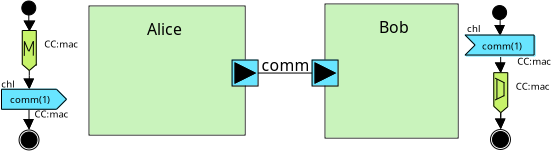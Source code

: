 <?xml version="1.0" encoding="UTF-8"?>
<dia:diagram xmlns:dia="http://www.lysator.liu.se/~alla/dia/">
  <dia:layer name="Background" visible="true" active="true">
    <dia:object type="Standard - Box" version="0" id="O0">
      <dia:attribute name="obj_pos">
        <dia:point val="12.15,6.05"/>
      </dia:attribute>
      <dia:attribute name="obj_bb">
        <dia:rectangle val="12.125,6.025;19.975,12.525"/>
      </dia:attribute>
      <dia:attribute name="elem_corner">
        <dia:point val="12.15,6.05"/>
      </dia:attribute>
      <dia:attribute name="elem_width">
        <dia:real val="7.8"/>
      </dia:attribute>
      <dia:attribute name="elem_height">
        <dia:real val="6.45"/>
      </dia:attribute>
      <dia:attribute name="border_width">
        <dia:real val="0.05"/>
      </dia:attribute>
      <dia:attribute name="show_background">
        <dia:boolean val="false"/>
      </dia:attribute>
    </dia:object>
    <dia:object type="Standard - Box" version="0" id="O1">
      <dia:attribute name="obj_pos">
        <dia:point val="12.2,6.1"/>
      </dia:attribute>
      <dia:attribute name="obj_bb">
        <dia:rectangle val="12.2,6.1;19.9,12.45"/>
      </dia:attribute>
      <dia:attribute name="elem_corner">
        <dia:point val="12.2,6.1"/>
      </dia:attribute>
      <dia:attribute name="elem_width">
        <dia:real val="7.7"/>
      </dia:attribute>
      <dia:attribute name="elem_height">
        <dia:real val="6.35"/>
      </dia:attribute>
      <dia:attribute name="border_width">
        <dia:real val="0"/>
      </dia:attribute>
      <dia:attribute name="border_color">
        <dia:color val="#c9f3bc"/>
      </dia:attribute>
      <dia:attribute name="inner_color">
        <dia:color val="#c9f3bc"/>
      </dia:attribute>
      <dia:attribute name="show_background">
        <dia:boolean val="true"/>
      </dia:attribute>
    </dia:object>
    <dia:object type="Standard - Text" version="1" id="O2">
      <dia:attribute name="obj_pos">
        <dia:point val="15.05,7.5"/>
      </dia:attribute>
      <dia:attribute name="obj_bb">
        <dia:rectangle val="15.05,6.765;16.95,7.688"/>
      </dia:attribute>
      <dia:attribute name="text">
        <dia:composite type="text">
          <dia:attribute name="string">
            <dia:string>#Alice#</dia:string>
          </dia:attribute>
          <dia:attribute name="font">
            <dia:font family="SansSerif.plain" style="0" name="Courier"/>
          </dia:attribute>
          <dia:attribute name="height">
            <dia:real val="0.988"/>
          </dia:attribute>
          <dia:attribute name="pos">
            <dia:point val="15.05,7.5"/>
          </dia:attribute>
          <dia:attribute name="color">
            <dia:color val="#000000"/>
          </dia:attribute>
          <dia:attribute name="alignment">
            <dia:enum val="0"/>
          </dia:attribute>
        </dia:composite>
      </dia:attribute>
      <dia:attribute name="valign">
        <dia:enum val="3"/>
      </dia:attribute>
    </dia:object>
    <dia:object type="Standard - Box" version="0" id="O3">
      <dia:attribute name="obj_pos">
        <dia:point val="19.3,8.75"/>
      </dia:attribute>
      <dia:attribute name="obj_bb">
        <dia:rectangle val="19.3,8.75;20.55,10"/>
      </dia:attribute>
      <dia:attribute name="elem_corner">
        <dia:point val="19.3,8.75"/>
      </dia:attribute>
      <dia:attribute name="elem_width">
        <dia:real val="1.25"/>
      </dia:attribute>
      <dia:attribute name="elem_height">
        <dia:real val="1.25"/>
      </dia:attribute>
      <dia:attribute name="border_width">
        <dia:real val="0"/>
      </dia:attribute>
      <dia:attribute name="border_color">
        <dia:color val="#68e5ff"/>
      </dia:attribute>
      <dia:attribute name="inner_color">
        <dia:color val="#68e5ff"/>
      </dia:attribute>
      <dia:attribute name="show_background">
        <dia:boolean val="true"/>
      </dia:attribute>
    </dia:object>
    <dia:object type="Standard - Box" version="0" id="O4">
      <dia:attribute name="obj_pos">
        <dia:point val="19.3,8.75"/>
      </dia:attribute>
      <dia:attribute name="obj_bb">
        <dia:rectangle val="19.275,8.725;20.625,10.075"/>
      </dia:attribute>
      <dia:attribute name="elem_corner">
        <dia:point val="19.3,8.75"/>
      </dia:attribute>
      <dia:attribute name="elem_width">
        <dia:real val="1.3"/>
      </dia:attribute>
      <dia:attribute name="elem_height">
        <dia:real val="1.3"/>
      </dia:attribute>
      <dia:attribute name="border_width">
        <dia:real val="0.05"/>
      </dia:attribute>
      <dia:attribute name="show_background">
        <dia:boolean val="false"/>
      </dia:attribute>
    </dia:object>
    <dia:object type="Standard - Polygon" version="0" id="O5">
      <dia:attribute name="obj_pos">
        <dia:point val="19.45,8.9"/>
      </dia:attribute>
      <dia:attribute name="obj_bb">
        <dia:rectangle val="19.425,8.86;20.506,9.94"/>
      </dia:attribute>
      <dia:attribute name="poly_points">
        <dia:point val="19.45,8.9"/>
        <dia:point val="19.45,9.9"/>
        <dia:point val="20.45,9.4"/>
      </dia:attribute>
      <dia:attribute name="line_width">
        <dia:real val="0.05"/>
      </dia:attribute>
      <dia:attribute name="show_background">
        <dia:boolean val="false"/>
      </dia:attribute>
    </dia:object>
    <dia:object type="Standard - Polygon" version="0" id="O6">
      <dia:attribute name="obj_pos">
        <dia:point val="19.45,8.9"/>
      </dia:attribute>
      <dia:attribute name="obj_bb">
        <dia:rectangle val="19.45,8.9;20.45,9.9"/>
      </dia:attribute>
      <dia:attribute name="poly_points">
        <dia:point val="19.45,8.9"/>
        <dia:point val="19.45,9.9"/>
        <dia:point val="20.45,9.4"/>
      </dia:attribute>
      <dia:attribute name="line_width">
        <dia:real val="0"/>
      </dia:attribute>
      <dia:attribute name="inner_color">
        <dia:color val="#000000"/>
      </dia:attribute>
      <dia:attribute name="show_background">
        <dia:boolean val="true"/>
      </dia:attribute>
    </dia:object>
    <dia:object type="Standard - Box" version="0" id="O7">
      <dia:attribute name="obj_pos">
        <dia:point val="23.95,5.95"/>
      </dia:attribute>
      <dia:attribute name="obj_bb">
        <dia:rectangle val="23.925,5.925;30.625,12.675"/>
      </dia:attribute>
      <dia:attribute name="elem_corner">
        <dia:point val="23.95,5.95"/>
      </dia:attribute>
      <dia:attribute name="elem_width">
        <dia:real val="6.65"/>
      </dia:attribute>
      <dia:attribute name="elem_height">
        <dia:real val="6.7"/>
      </dia:attribute>
      <dia:attribute name="border_width">
        <dia:real val="0.05"/>
      </dia:attribute>
      <dia:attribute name="show_background">
        <dia:boolean val="false"/>
      </dia:attribute>
    </dia:object>
    <dia:object type="Standard - Box" version="0" id="O8">
      <dia:attribute name="obj_pos">
        <dia:point val="24,6"/>
      </dia:attribute>
      <dia:attribute name="obj_bb">
        <dia:rectangle val="24,6;30.55,12.6"/>
      </dia:attribute>
      <dia:attribute name="elem_corner">
        <dia:point val="24,6"/>
      </dia:attribute>
      <dia:attribute name="elem_width">
        <dia:real val="6.55"/>
      </dia:attribute>
      <dia:attribute name="elem_height">
        <dia:real val="6.6"/>
      </dia:attribute>
      <dia:attribute name="border_width">
        <dia:real val="0"/>
      </dia:attribute>
      <dia:attribute name="border_color">
        <dia:color val="#c9f3bc"/>
      </dia:attribute>
      <dia:attribute name="inner_color">
        <dia:color val="#c9f3bc"/>
      </dia:attribute>
      <dia:attribute name="show_background">
        <dia:boolean val="true"/>
      </dia:attribute>
    </dia:object>
    <dia:object type="Standard - Text" version="1" id="O9">
      <dia:attribute name="obj_pos">
        <dia:point val="26.65,7.4"/>
      </dia:attribute>
      <dia:attribute name="obj_bb">
        <dia:rectangle val="26.65,6.665;28.177,7.588"/>
      </dia:attribute>
      <dia:attribute name="text">
        <dia:composite type="text">
          <dia:attribute name="string">
            <dia:string>#Bob#</dia:string>
          </dia:attribute>
          <dia:attribute name="font">
            <dia:font family="SansSerif.plain" style="0" name="Courier"/>
          </dia:attribute>
          <dia:attribute name="height">
            <dia:real val="0.988"/>
          </dia:attribute>
          <dia:attribute name="pos">
            <dia:point val="26.65,7.4"/>
          </dia:attribute>
          <dia:attribute name="color">
            <dia:color val="#000000"/>
          </dia:attribute>
          <dia:attribute name="alignment">
            <dia:enum val="0"/>
          </dia:attribute>
        </dia:composite>
      </dia:attribute>
      <dia:attribute name="valign">
        <dia:enum val="3"/>
      </dia:attribute>
    </dia:object>
    <dia:object type="Standard - Box" version="0" id="O10">
      <dia:attribute name="obj_pos">
        <dia:point val="23.3,8.75"/>
      </dia:attribute>
      <dia:attribute name="obj_bb">
        <dia:rectangle val="23.3,8.75;24.55,10"/>
      </dia:attribute>
      <dia:attribute name="elem_corner">
        <dia:point val="23.3,8.75"/>
      </dia:attribute>
      <dia:attribute name="elem_width">
        <dia:real val="1.25"/>
      </dia:attribute>
      <dia:attribute name="elem_height">
        <dia:real val="1.25"/>
      </dia:attribute>
      <dia:attribute name="border_width">
        <dia:real val="0"/>
      </dia:attribute>
      <dia:attribute name="border_color">
        <dia:color val="#68e5ff"/>
      </dia:attribute>
      <dia:attribute name="inner_color">
        <dia:color val="#68e5ff"/>
      </dia:attribute>
      <dia:attribute name="show_background">
        <dia:boolean val="true"/>
      </dia:attribute>
    </dia:object>
    <dia:object type="Standard - Box" version="0" id="O11">
      <dia:attribute name="obj_pos">
        <dia:point val="23.3,8.75"/>
      </dia:attribute>
      <dia:attribute name="obj_bb">
        <dia:rectangle val="23.275,8.725;24.625,10.075"/>
      </dia:attribute>
      <dia:attribute name="elem_corner">
        <dia:point val="23.3,8.75"/>
      </dia:attribute>
      <dia:attribute name="elem_width">
        <dia:real val="1.3"/>
      </dia:attribute>
      <dia:attribute name="elem_height">
        <dia:real val="1.3"/>
      </dia:attribute>
      <dia:attribute name="border_width">
        <dia:real val="0.05"/>
      </dia:attribute>
      <dia:attribute name="show_background">
        <dia:boolean val="false"/>
      </dia:attribute>
    </dia:object>
    <dia:object type="Standard - Polygon" version="0" id="O12">
      <dia:attribute name="obj_pos">
        <dia:point val="23.45,8.9"/>
      </dia:attribute>
      <dia:attribute name="obj_bb">
        <dia:rectangle val="23.425,8.86;24.506,9.94"/>
      </dia:attribute>
      <dia:attribute name="poly_points">
        <dia:point val="23.45,8.9"/>
        <dia:point val="23.45,9.9"/>
        <dia:point val="24.45,9.4"/>
      </dia:attribute>
      <dia:attribute name="line_width">
        <dia:real val="0.05"/>
      </dia:attribute>
      <dia:attribute name="show_background">
        <dia:boolean val="false"/>
      </dia:attribute>
    </dia:object>
    <dia:object type="Standard - Polygon" version="0" id="O13">
      <dia:attribute name="obj_pos">
        <dia:point val="23.45,8.9"/>
      </dia:attribute>
      <dia:attribute name="obj_bb">
        <dia:rectangle val="23.45,8.9;24.45,9.9"/>
      </dia:attribute>
      <dia:attribute name="poly_points">
        <dia:point val="23.45,8.9"/>
        <dia:point val="23.45,9.9"/>
        <dia:point val="24.45,9.4"/>
      </dia:attribute>
      <dia:attribute name="line_width">
        <dia:real val="0"/>
      </dia:attribute>
      <dia:attribute name="inner_color">
        <dia:color val="#000000"/>
      </dia:attribute>
      <dia:attribute name="show_background">
        <dia:boolean val="true"/>
      </dia:attribute>
    </dia:object>
    <dia:object type="Standard - Text" version="1" id="O14">
      <dia:attribute name="obj_pos">
        <dia:point val="20.771,9.295"/>
      </dia:attribute>
      <dia:attribute name="obj_bb">
        <dia:rectangle val="20.771,8.56;23.229,9.482"/>
      </dia:attribute>
      <dia:attribute name="text">
        <dia:composite type="text">
          <dia:attribute name="string">
            <dia:string>#comm#</dia:string>
          </dia:attribute>
          <dia:attribute name="font">
            <dia:font family="SansSerif.italic" style="0" name="Courier"/>
          </dia:attribute>
          <dia:attribute name="height">
            <dia:real val="0.988"/>
          </dia:attribute>
          <dia:attribute name="pos">
            <dia:point val="20.771,9.295"/>
          </dia:attribute>
          <dia:attribute name="color">
            <dia:color val="#000000"/>
          </dia:attribute>
          <dia:attribute name="alignment">
            <dia:enum val="0"/>
          </dia:attribute>
        </dia:composite>
      </dia:attribute>
      <dia:attribute name="valign">
        <dia:enum val="3"/>
      </dia:attribute>
    </dia:object>
    <dia:object type="Standard - Line" version="0" id="O15">
      <dia:attribute name="obj_pos">
        <dia:point val="20.6,9.4"/>
      </dia:attribute>
      <dia:attribute name="obj_bb">
        <dia:rectangle val="20.575,9.375;23.325,9.425"/>
      </dia:attribute>
      <dia:attribute name="conn_endpoints">
        <dia:point val="20.6,9.4"/>
        <dia:point val="23.3,9.4"/>
      </dia:attribute>
      <dia:attribute name="numcp">
        <dia:int val="1"/>
      </dia:attribute>
      <dia:attribute name="line_width">
        <dia:real val="0.05"/>
      </dia:attribute>
    </dia:object>
    <dia:object type="Standard - Line" version="0" id="O16">
      <dia:attribute name="obj_pos">
        <dia:point val="9.146,11.211"/>
      </dia:attribute>
      <dia:attribute name="obj_bb">
        <dia:rectangle val="9.121,11.185;9.173,12.198"/>
      </dia:attribute>
      <dia:attribute name="conn_endpoints">
        <dia:point val="9.146,11.211"/>
        <dia:point val="9.148,12.173"/>
      </dia:attribute>
      <dia:attribute name="numcp">
        <dia:int val="1"/>
      </dia:attribute>
      <dia:attribute name="line_width">
        <dia:real val="0.05"/>
      </dia:attribute>
      <dia:connections>
        <dia:connection handle="0" to="O28" connection="7"/>
        <dia:connection handle="1" to="O17" connection="0"/>
      </dia:connections>
    </dia:object>
    <dia:object type="Standard - Polygon" version="0" id="O17">
      <dia:attribute name="obj_pos">
        <dia:point val="9.148,12.173"/>
      </dia:attribute>
      <dia:attribute name="obj_bb">
        <dia:rectangle val="8.898,11.723;9.348,12.173"/>
      </dia:attribute>
      <dia:attribute name="poly_points">
        <dia:point val="9.148,12.173"/>
        <dia:point val="8.898,11.723"/>
        <dia:point val="9.348,11.723"/>
      </dia:attribute>
      <dia:attribute name="line_width">
        <dia:real val="0"/>
      </dia:attribute>
      <dia:attribute name="inner_color">
        <dia:color val="#000000"/>
      </dia:attribute>
      <dia:attribute name="show_background">
        <dia:boolean val="true"/>
      </dia:attribute>
    </dia:object>
    <dia:object type="Standard - Polygon" version="0" id="O18">
      <dia:attribute name="obj_pos">
        <dia:point val="9.148,12.173"/>
      </dia:attribute>
      <dia:attribute name="obj_bb">
        <dia:rectangle val="8.855,11.698;9.386,12.229"/>
      </dia:attribute>
      <dia:attribute name="poly_points">
        <dia:point val="9.148,12.173"/>
        <dia:point val="8.898,11.723"/>
        <dia:point val="9.348,11.723"/>
      </dia:attribute>
      <dia:attribute name="line_width">
        <dia:real val="0.05"/>
      </dia:attribute>
      <dia:attribute name="show_background">
        <dia:boolean val="false"/>
      </dia:attribute>
    </dia:object>
    <dia:object type="Standard - Polygon" version="0" id="O19">
      <dia:attribute name="obj_pos">
        <dia:point val="9.167,7.253"/>
      </dia:attribute>
      <dia:attribute name="obj_bb">
        <dia:rectangle val="8.917,6.803;9.417,7.253"/>
      </dia:attribute>
      <dia:attribute name="poly_points">
        <dia:point val="9.167,7.253"/>
        <dia:point val="8.917,6.803"/>
        <dia:point val="9.417,6.803"/>
      </dia:attribute>
      <dia:attribute name="line_width">
        <dia:real val="0"/>
      </dia:attribute>
      <dia:attribute name="inner_color">
        <dia:color val="#000000"/>
      </dia:attribute>
      <dia:attribute name="show_background">
        <dia:boolean val="true"/>
      </dia:attribute>
    </dia:object>
    <dia:object type="Standard - Polygon" version="0" id="O20">
      <dia:attribute name="obj_pos">
        <dia:point val="9.167,7.253"/>
      </dia:attribute>
      <dia:attribute name="obj_bb">
        <dia:rectangle val="8.875,6.778;9.46,7.304"/>
      </dia:attribute>
      <dia:attribute name="poly_points">
        <dia:point val="9.167,7.253"/>
        <dia:point val="8.917,6.803"/>
        <dia:point val="9.417,6.803"/>
      </dia:attribute>
      <dia:attribute name="line_width">
        <dia:real val="0.05"/>
      </dia:attribute>
      <dia:attribute name="show_background">
        <dia:boolean val="false"/>
      </dia:attribute>
    </dia:object>
    <dia:object type="Standard - Line" version="0" id="O21">
      <dia:attribute name="obj_pos">
        <dia:point val="9.16,9.523"/>
      </dia:attribute>
      <dia:attribute name="obj_bb">
        <dia:rectangle val="9.135,9.498;9.185,10.175"/>
      </dia:attribute>
      <dia:attribute name="conn_endpoints">
        <dia:point val="9.16,9.523"/>
        <dia:point val="9.16,10.15"/>
      </dia:attribute>
      <dia:attribute name="numcp">
        <dia:int val="1"/>
      </dia:attribute>
      <dia:attribute name="line_width">
        <dia:real val="0.05"/>
      </dia:attribute>
      <dia:connections>
        <dia:connection handle="1" to="O22" connection="0"/>
      </dia:connections>
    </dia:object>
    <dia:object type="Standard - Polygon" version="0" id="O22">
      <dia:attribute name="obj_pos">
        <dia:point val="9.16,10.15"/>
      </dia:attribute>
      <dia:attribute name="obj_bb">
        <dia:rectangle val="8.91,9.7;9.36,10.15"/>
      </dia:attribute>
      <dia:attribute name="poly_points">
        <dia:point val="9.16,10.15"/>
        <dia:point val="8.91,9.7"/>
        <dia:point val="9.36,9.7"/>
      </dia:attribute>
      <dia:attribute name="line_width">
        <dia:real val="0"/>
      </dia:attribute>
      <dia:attribute name="inner_color">
        <dia:color val="#000000"/>
      </dia:attribute>
      <dia:attribute name="show_background">
        <dia:boolean val="true"/>
      </dia:attribute>
    </dia:object>
    <dia:object type="Standard - Polygon" version="0" id="O23">
      <dia:attribute name="obj_pos">
        <dia:point val="9.16,10.15"/>
      </dia:attribute>
      <dia:attribute name="obj_bb">
        <dia:rectangle val="8.868,9.675;9.398,10.206"/>
      </dia:attribute>
      <dia:attribute name="poly_points">
        <dia:point val="9.16,10.15"/>
        <dia:point val="8.91,9.7"/>
        <dia:point val="9.36,9.7"/>
      </dia:attribute>
      <dia:attribute name="line_width">
        <dia:real val="0.05"/>
      </dia:attribute>
      <dia:attribute name="show_background">
        <dia:boolean val="false"/>
      </dia:attribute>
    </dia:object>
    <dia:object type="Standard - Ellipse" version="0" id="O24">
      <dia:attribute name="obj_pos">
        <dia:point val="8.786,5.798"/>
      </dia:attribute>
      <dia:attribute name="obj_bb">
        <dia:rectangle val="8.786,5.798;9.486,6.498"/>
      </dia:attribute>
      <dia:attribute name="elem_corner">
        <dia:point val="8.786,5.798"/>
      </dia:attribute>
      <dia:attribute name="elem_width">
        <dia:real val="0.7"/>
      </dia:attribute>
      <dia:attribute name="elem_height">
        <dia:real val="0.7"/>
      </dia:attribute>
      <dia:attribute name="border_width">
        <dia:real val="0"/>
      </dia:attribute>
      <dia:attribute name="inner_color">
        <dia:color val="#000000"/>
      </dia:attribute>
    </dia:object>
    <dia:object type="Standard - Line" version="0" id="O25">
      <dia:attribute name="obj_pos">
        <dia:point val="9.136,6.498"/>
      </dia:attribute>
      <dia:attribute name="obj_bb">
        <dia:rectangle val="9.111,6.473;9.161,6.823"/>
      </dia:attribute>
      <dia:attribute name="conn_endpoints">
        <dia:point val="9.136,6.498"/>
        <dia:point val="9.136,6.798"/>
      </dia:attribute>
      <dia:attribute name="numcp">
        <dia:int val="1"/>
      </dia:attribute>
      <dia:attribute name="line_width">
        <dia:real val="0.05"/>
      </dia:attribute>
      <dia:connections>
        <dia:connection handle="0" to="O24" connection="6"/>
      </dia:connections>
    </dia:object>
    <dia:object type="Standard - Ellipse" version="0" id="O26">
      <dia:attribute name="obj_pos">
        <dia:point val="8.748,12.346"/>
      </dia:attribute>
      <dia:attribute name="obj_bb">
        <dia:rectangle val="8.748,12.346;9.548,13.146"/>
      </dia:attribute>
      <dia:attribute name="elem_corner">
        <dia:point val="8.748,12.346"/>
      </dia:attribute>
      <dia:attribute name="elem_width">
        <dia:real val="0.8"/>
      </dia:attribute>
      <dia:attribute name="elem_height">
        <dia:real val="0.8"/>
      </dia:attribute>
      <dia:attribute name="border_width">
        <dia:real val="0"/>
      </dia:attribute>
      <dia:attribute name="inner_color">
        <dia:color val="#000000"/>
      </dia:attribute>
    </dia:object>
    <dia:object type="Standard - Ellipse" version="0" id="O27">
      <dia:attribute name="obj_pos">
        <dia:point val="8.648,12.246"/>
      </dia:attribute>
      <dia:attribute name="obj_bb">
        <dia:rectangle val="8.623,12.221;9.673,13.271"/>
      </dia:attribute>
      <dia:attribute name="elem_corner">
        <dia:point val="8.648,12.246"/>
      </dia:attribute>
      <dia:attribute name="elem_width">
        <dia:real val="1"/>
      </dia:attribute>
      <dia:attribute name="elem_height">
        <dia:real val="1"/>
      </dia:attribute>
      <dia:attribute name="border_width">
        <dia:real val="0.05"/>
      </dia:attribute>
      <dia:attribute name="show_background">
        <dia:boolean val="false"/>
      </dia:attribute>
    </dia:object>
    <dia:object type="Standard - Polygon" version="0" id="O28">
      <dia:attribute name="obj_pos">
        <dia:point val="7.771,10.211"/>
      </dia:attribute>
      <dia:attribute name="obj_bb">
        <dia:rectangle val="7.771,10.211;11.021,11.211"/>
      </dia:attribute>
      <dia:attribute name="poly_points">
        <dia:point val="7.771,10.211"/>
        <dia:point val="10.521,10.211"/>
        <dia:point val="11.021,10.711"/>
        <dia:point val="10.521,11.211"/>
        <dia:point val="7.771,11.211"/>
      </dia:attribute>
      <dia:attribute name="line_color">
        <dia:color val="#68e5ff"/>
      </dia:attribute>
      <dia:attribute name="line_width">
        <dia:real val="0"/>
      </dia:attribute>
      <dia:attribute name="inner_color">
        <dia:color val="#68e5ff"/>
      </dia:attribute>
      <dia:attribute name="show_background">
        <dia:boolean val="true"/>
      </dia:attribute>
    </dia:object>
    <dia:object type="Standard - Line" version="0" id="O29">
      <dia:attribute name="obj_pos">
        <dia:point val="7.771,10.211"/>
      </dia:attribute>
      <dia:attribute name="obj_bb">
        <dia:rectangle val="7.746,10.186;10.546,10.236"/>
      </dia:attribute>
      <dia:attribute name="conn_endpoints">
        <dia:point val="7.771,10.211"/>
        <dia:point val="10.521,10.211"/>
      </dia:attribute>
      <dia:attribute name="numcp">
        <dia:int val="1"/>
      </dia:attribute>
      <dia:attribute name="line_color">
        <dia:color val="#68e5ff"/>
      </dia:attribute>
      <dia:attribute name="line_width">
        <dia:real val="0.05"/>
      </dia:attribute>
      <dia:connections>
        <dia:connection handle="0" to="O28" connection="0"/>
        <dia:connection handle="1" to="O28" connection="2"/>
      </dia:connections>
    </dia:object>
    <dia:object type="Standard - Line" version="0" id="O30">
      <dia:attribute name="obj_pos">
        <dia:point val="7.771,11.211"/>
      </dia:attribute>
      <dia:attribute name="obj_bb">
        <dia:rectangle val="7.746,11.186;10.546,11.236"/>
      </dia:attribute>
      <dia:attribute name="conn_endpoints">
        <dia:point val="7.771,11.211"/>
        <dia:point val="10.521,11.211"/>
      </dia:attribute>
      <dia:attribute name="numcp">
        <dia:int val="1"/>
      </dia:attribute>
      <dia:attribute name="line_color">
        <dia:color val="#68e5ff"/>
      </dia:attribute>
      <dia:attribute name="line_width">
        <dia:real val="0.05"/>
      </dia:attribute>
      <dia:connections>
        <dia:connection handle="0" to="O28" connection="8"/>
        <dia:connection handle="1" to="O28" connection="6"/>
      </dia:connections>
    </dia:object>
    <dia:object type="Standard - Line" version="0" id="O31">
      <dia:attribute name="obj_pos">
        <dia:point val="7.771,10.211"/>
      </dia:attribute>
      <dia:attribute name="obj_bb">
        <dia:rectangle val="7.746,10.186;7.796,11.236"/>
      </dia:attribute>
      <dia:attribute name="conn_endpoints">
        <dia:point val="7.771,10.211"/>
        <dia:point val="7.771,11.211"/>
      </dia:attribute>
      <dia:attribute name="numcp">
        <dia:int val="1"/>
      </dia:attribute>
      <dia:attribute name="line_color">
        <dia:color val="#68e5ff"/>
      </dia:attribute>
      <dia:attribute name="line_width">
        <dia:real val="0.05"/>
      </dia:attribute>
      <dia:connections>
        <dia:connection handle="0" to="O28" connection="0"/>
        <dia:connection handle="1" to="O28" connection="8"/>
      </dia:connections>
    </dia:object>
    <dia:object type="Standard - Line" version="0" id="O32">
      <dia:attribute name="obj_pos">
        <dia:point val="10.521,10.211"/>
      </dia:attribute>
      <dia:attribute name="obj_bb">
        <dia:rectangle val="10.485,10.175;11.056,10.746"/>
      </dia:attribute>
      <dia:attribute name="conn_endpoints">
        <dia:point val="10.521,10.211"/>
        <dia:point val="11.021,10.711"/>
      </dia:attribute>
      <dia:attribute name="numcp">
        <dia:int val="1"/>
      </dia:attribute>
      <dia:attribute name="line_color">
        <dia:color val="#68e5ff"/>
      </dia:attribute>
      <dia:attribute name="line_width">
        <dia:real val="0.05"/>
      </dia:attribute>
      <dia:connections>
        <dia:connection handle="0" to="O28" connection="2"/>
        <dia:connection handle="1" to="O28" connection="4"/>
      </dia:connections>
    </dia:object>
    <dia:object type="Standard - Line" version="0" id="O33">
      <dia:attribute name="obj_pos">
        <dia:point val="10.521,11.211"/>
      </dia:attribute>
      <dia:attribute name="obj_bb">
        <dia:rectangle val="10.485,10.675;11.056,11.246"/>
      </dia:attribute>
      <dia:attribute name="conn_endpoints">
        <dia:point val="10.521,11.211"/>
        <dia:point val="11.021,10.711"/>
      </dia:attribute>
      <dia:attribute name="numcp">
        <dia:int val="1"/>
      </dia:attribute>
      <dia:attribute name="line_color">
        <dia:color val="#68e5ff"/>
      </dia:attribute>
      <dia:attribute name="line_width">
        <dia:real val="0.05"/>
      </dia:attribute>
      <dia:connections>
        <dia:connection handle="0" to="O28" connection="6"/>
        <dia:connection handle="1" to="O28" connection="4"/>
      </dia:connections>
    </dia:object>
    <dia:object type="Standard - Line" version="0" id="O34">
      <dia:attribute name="obj_pos">
        <dia:point val="7.771,10.211"/>
      </dia:attribute>
      <dia:attribute name="obj_bb">
        <dia:rectangle val="7.746,10.186;10.546,10.236"/>
      </dia:attribute>
      <dia:attribute name="conn_endpoints">
        <dia:point val="7.771,10.211"/>
        <dia:point val="10.521,10.211"/>
      </dia:attribute>
      <dia:attribute name="numcp">
        <dia:int val="1"/>
      </dia:attribute>
      <dia:attribute name="line_width">
        <dia:real val="0.05"/>
      </dia:attribute>
      <dia:connections>
        <dia:connection handle="0" to="O28" connection="0"/>
        <dia:connection handle="1" to="O28" connection="2"/>
      </dia:connections>
    </dia:object>
    <dia:object type="Standard - Line" version="0" id="O35">
      <dia:attribute name="obj_pos">
        <dia:point val="7.771,11.211"/>
      </dia:attribute>
      <dia:attribute name="obj_bb">
        <dia:rectangle val="7.746,11.186;10.546,11.236"/>
      </dia:attribute>
      <dia:attribute name="conn_endpoints">
        <dia:point val="7.771,11.211"/>
        <dia:point val="10.521,11.211"/>
      </dia:attribute>
      <dia:attribute name="numcp">
        <dia:int val="1"/>
      </dia:attribute>
      <dia:attribute name="line_width">
        <dia:real val="0.05"/>
      </dia:attribute>
      <dia:connections>
        <dia:connection handle="0" to="O28" connection="8"/>
        <dia:connection handle="1" to="O28" connection="6"/>
      </dia:connections>
    </dia:object>
    <dia:object type="Standard - Line" version="0" id="O36">
      <dia:attribute name="obj_pos">
        <dia:point val="7.771,10.211"/>
      </dia:attribute>
      <dia:attribute name="obj_bb">
        <dia:rectangle val="7.746,10.186;7.796,11.236"/>
      </dia:attribute>
      <dia:attribute name="conn_endpoints">
        <dia:point val="7.771,10.211"/>
        <dia:point val="7.771,11.211"/>
      </dia:attribute>
      <dia:attribute name="numcp">
        <dia:int val="1"/>
      </dia:attribute>
      <dia:attribute name="line_width">
        <dia:real val="0.05"/>
      </dia:attribute>
      <dia:connections>
        <dia:connection handle="0" to="O28" connection="0"/>
        <dia:connection handle="1" to="O28" connection="8"/>
      </dia:connections>
    </dia:object>
    <dia:object type="Standard - Line" version="0" id="O37">
      <dia:attribute name="obj_pos">
        <dia:point val="10.521,10.211"/>
      </dia:attribute>
      <dia:attribute name="obj_bb">
        <dia:rectangle val="10.485,10.175;11.056,10.746"/>
      </dia:attribute>
      <dia:attribute name="conn_endpoints">
        <dia:point val="10.521,10.211"/>
        <dia:point val="11.021,10.711"/>
      </dia:attribute>
      <dia:attribute name="numcp">
        <dia:int val="1"/>
      </dia:attribute>
      <dia:attribute name="line_width">
        <dia:real val="0.05"/>
      </dia:attribute>
      <dia:connections>
        <dia:connection handle="0" to="O28" connection="2"/>
        <dia:connection handle="1" to="O28" connection="4"/>
      </dia:connections>
    </dia:object>
    <dia:object type="Standard - Line" version="0" id="O38">
      <dia:attribute name="obj_pos">
        <dia:point val="10.521,11.211"/>
      </dia:attribute>
      <dia:attribute name="obj_bb">
        <dia:rectangle val="10.485,10.675;11.056,11.246"/>
      </dia:attribute>
      <dia:attribute name="conn_endpoints">
        <dia:point val="10.521,11.211"/>
        <dia:point val="11.021,10.711"/>
      </dia:attribute>
      <dia:attribute name="numcp">
        <dia:int val="1"/>
      </dia:attribute>
      <dia:attribute name="line_width">
        <dia:real val="0.05"/>
      </dia:attribute>
      <dia:connections>
        <dia:connection handle="0" to="O28" connection="6"/>
        <dia:connection handle="1" to="O28" connection="4"/>
      </dia:connections>
    </dia:object>
    <dia:object type="Standard - Text" version="1" id="O39">
      <dia:attribute name="obj_pos">
        <dia:point val="7.761,10.124"/>
      </dia:attribute>
      <dia:attribute name="obj_bb">
        <dia:rectangle val="7.761,9.676;8.464,10.239"/>
      </dia:attribute>
      <dia:attribute name="text">
        <dia:composite type="text">
          <dia:attribute name="string">
            <dia:string>#chl#</dia:string>
          </dia:attribute>
          <dia:attribute name="font">
            <dia:font family="SansSerif.plain" style="0" name="Courier"/>
          </dia:attribute>
          <dia:attribute name="height">
            <dia:real val="0.6"/>
          </dia:attribute>
          <dia:attribute name="pos">
            <dia:point val="7.761,10.124"/>
          </dia:attribute>
          <dia:attribute name="color">
            <dia:color val="#000000"/>
          </dia:attribute>
          <dia:attribute name="alignment">
            <dia:enum val="0"/>
          </dia:attribute>
        </dia:composite>
      </dia:attribute>
      <dia:attribute name="valign">
        <dia:enum val="3"/>
      </dia:attribute>
    </dia:object>
    <dia:object type="Standard - Text" version="1" id="O40">
      <dia:attribute name="obj_pos">
        <dia:point val="8.197,10.893"/>
      </dia:attribute>
      <dia:attribute name="obj_bb">
        <dia:rectangle val="8.197,10.446;10.369,11.008"/>
      </dia:attribute>
      <dia:attribute name="text">
        <dia:composite type="text">
          <dia:attribute name="string">
            <dia:string>#comm(1)#</dia:string>
          </dia:attribute>
          <dia:attribute name="font">
            <dia:font family="SansSerif.plain" style="0" name="Courier"/>
          </dia:attribute>
          <dia:attribute name="height">
            <dia:real val="0.6"/>
          </dia:attribute>
          <dia:attribute name="pos">
            <dia:point val="8.197,10.893"/>
          </dia:attribute>
          <dia:attribute name="color">
            <dia:color val="#000000"/>
          </dia:attribute>
          <dia:attribute name="alignment">
            <dia:enum val="0"/>
          </dia:attribute>
        </dia:composite>
      </dia:attribute>
      <dia:attribute name="valign">
        <dia:enum val="3"/>
      </dia:attribute>
    </dia:object>
    <dia:object type="Standard - Text" version="1" id="O41">
      <dia:attribute name="obj_pos">
        <dia:point val="9.419,11.627"/>
      </dia:attribute>
      <dia:attribute name="obj_bb">
        <dia:rectangle val="9.419,11.18;11.279,11.742"/>
      </dia:attribute>
      <dia:attribute name="text">
        <dia:composite type="text">
          <dia:attribute name="string">
            <dia:string>#CC:mac#</dia:string>
          </dia:attribute>
          <dia:attribute name="font">
            <dia:font family="SansSerif.plain" style="0" name="Courier"/>
          </dia:attribute>
          <dia:attribute name="height">
            <dia:real val="0.6"/>
          </dia:attribute>
          <dia:attribute name="pos">
            <dia:point val="9.419,11.627"/>
          </dia:attribute>
          <dia:attribute name="color">
            <dia:color val="#000000"/>
          </dia:attribute>
          <dia:attribute name="alignment">
            <dia:enum val="0"/>
          </dia:attribute>
        </dia:composite>
      </dia:attribute>
      <dia:attribute name="valign">
        <dia:enum val="3"/>
      </dia:attribute>
    </dia:object>
    <dia:object type="Standard - Box" version="0" id="O42">
      <dia:attribute name="obj_pos">
        <dia:point val="8.81,7.273"/>
      </dia:attribute>
      <dia:attribute name="obj_bb">
        <dia:rectangle val="8.81,7.273;9.51,8.973"/>
      </dia:attribute>
      <dia:attribute name="elem_corner">
        <dia:point val="8.81,7.273"/>
      </dia:attribute>
      <dia:attribute name="elem_width">
        <dia:real val="0.7"/>
      </dia:attribute>
      <dia:attribute name="elem_height">
        <dia:real val="1.7"/>
      </dia:attribute>
      <dia:attribute name="border_width">
        <dia:real val="0"/>
      </dia:attribute>
      <dia:attribute name="border_color">
        <dia:color val="#c7f369"/>
      </dia:attribute>
      <dia:attribute name="inner_color">
        <dia:color val="#c7f369"/>
      </dia:attribute>
      <dia:attribute name="show_background">
        <dia:boolean val="true"/>
      </dia:attribute>
    </dia:object>
    <dia:object type="Standard - Polygon" version="0" id="O43">
      <dia:attribute name="obj_pos">
        <dia:point val="8.81,8.967"/>
      </dia:attribute>
      <dia:attribute name="obj_bb">
        <dia:rectangle val="8.81,8.967;9.514,9.273"/>
      </dia:attribute>
      <dia:attribute name="poly_points">
        <dia:point val="8.81,8.967"/>
        <dia:point val="9.514,8.967"/>
        <dia:point val="9.16,9.273"/>
      </dia:attribute>
      <dia:attribute name="line_color">
        <dia:color val="#c7f369"/>
      </dia:attribute>
      <dia:attribute name="line_width">
        <dia:real val="0"/>
      </dia:attribute>
      <dia:attribute name="inner_color">
        <dia:color val="#c7f369"/>
      </dia:attribute>
      <dia:attribute name="show_background">
        <dia:boolean val="true"/>
      </dia:attribute>
    </dia:object>
    <dia:object type="Standard - Line" version="0" id="O44">
      <dia:attribute name="obj_pos">
        <dia:point val="8.81,7.273"/>
      </dia:attribute>
      <dia:attribute name="obj_bb">
        <dia:rectangle val="8.785,7.248;9.535,7.298"/>
      </dia:attribute>
      <dia:attribute name="conn_endpoints">
        <dia:point val="8.81,7.273"/>
        <dia:point val="9.51,7.273"/>
      </dia:attribute>
      <dia:attribute name="numcp">
        <dia:int val="1"/>
      </dia:attribute>
      <dia:attribute name="line_width">
        <dia:real val="0.05"/>
      </dia:attribute>
      <dia:connections>
        <dia:connection handle="0" to="O42" connection="0"/>
        <dia:connection handle="1" to="O42" connection="2"/>
      </dia:connections>
    </dia:object>
    <dia:object type="Standard - Line" version="0" id="O45">
      <dia:attribute name="obj_pos">
        <dia:point val="8.81,7.273"/>
      </dia:attribute>
      <dia:attribute name="obj_bb">
        <dia:rectangle val="8.785,7.248;8.835,8.992"/>
      </dia:attribute>
      <dia:attribute name="conn_endpoints">
        <dia:point val="8.81,7.273"/>
        <dia:point val="8.81,8.967"/>
      </dia:attribute>
      <dia:attribute name="numcp">
        <dia:int val="1"/>
      </dia:attribute>
      <dia:attribute name="line_width">
        <dia:real val="0.05"/>
      </dia:attribute>
      <dia:connections>
        <dia:connection handle="0" to="O42" connection="0"/>
        <dia:connection handle="1" to="O43" connection="0"/>
      </dia:connections>
    </dia:object>
    <dia:object type="Standard - Line" version="0" id="O46">
      <dia:attribute name="obj_pos">
        <dia:point val="9.51,7.273"/>
      </dia:attribute>
      <dia:attribute name="obj_bb">
        <dia:rectangle val="9.484,7.247;9.535,9.055"/>
      </dia:attribute>
      <dia:attribute name="conn_endpoints">
        <dia:point val="9.51,7.273"/>
        <dia:point val="9.509,9.03"/>
      </dia:attribute>
      <dia:attribute name="numcp">
        <dia:int val="1"/>
      </dia:attribute>
      <dia:attribute name="line_width">
        <dia:real val="0.05"/>
      </dia:attribute>
      <dia:connections>
        <dia:connection handle="0" to="O42" connection="2"/>
      </dia:connections>
    </dia:object>
    <dia:object type="Standard - Line" version="0" id="O47">
      <dia:attribute name="obj_pos">
        <dia:point val="8.81,8.967"/>
      </dia:attribute>
      <dia:attribute name="obj_bb">
        <dia:rectangle val="8.774,8.932;9.195,9.308"/>
      </dia:attribute>
      <dia:attribute name="conn_endpoints">
        <dia:point val="8.81,8.967"/>
        <dia:point val="9.16,9.273"/>
      </dia:attribute>
      <dia:attribute name="numcp">
        <dia:int val="1"/>
      </dia:attribute>
      <dia:attribute name="line_width">
        <dia:real val="0.05"/>
      </dia:attribute>
      <dia:connections>
        <dia:connection handle="0" to="O43" connection="0"/>
        <dia:connection handle="1" to="O43" connection="4"/>
      </dia:connections>
    </dia:object>
    <dia:object type="Standard - Line" version="0" id="O48">
      <dia:attribute name="obj_pos">
        <dia:point val="9.16,9.273"/>
      </dia:attribute>
      <dia:attribute name="obj_bb">
        <dia:rectangle val="9.125,8.937;9.545,9.308"/>
      </dia:attribute>
      <dia:attribute name="conn_endpoints">
        <dia:point val="9.16,9.273"/>
        <dia:point val="9.51,8.973"/>
      </dia:attribute>
      <dia:attribute name="numcp">
        <dia:int val="1"/>
      </dia:attribute>
      <dia:attribute name="line_width">
        <dia:real val="0.05"/>
      </dia:attribute>
      <dia:connections>
        <dia:connection handle="0" to="O43" connection="4"/>
        <dia:connection handle="1" to="O42" connection="7"/>
      </dia:connections>
    </dia:object>
    <dia:object type="Standard - Line" version="0" id="O49">
      <dia:attribute name="obj_pos">
        <dia:point val="9.16,9.273"/>
      </dia:attribute>
      <dia:attribute name="obj_bb">
        <dia:rectangle val="9.135,9.248;9.185,9.548"/>
      </dia:attribute>
      <dia:attribute name="conn_endpoints">
        <dia:point val="9.16,9.273"/>
        <dia:point val="9.16,9.523"/>
      </dia:attribute>
      <dia:attribute name="numcp">
        <dia:int val="1"/>
      </dia:attribute>
      <dia:attribute name="line_width">
        <dia:real val="0.05"/>
      </dia:attribute>
      <dia:connections>
        <dia:connection handle="0" to="O43" connection="4"/>
      </dia:connections>
    </dia:object>
    <dia:object type="Standard - Text" version="1" id="O50">
      <dia:attribute name="obj_pos">
        <dia:point val="9.91,8.123"/>
      </dia:attribute>
      <dia:attribute name="obj_bb">
        <dia:rectangle val="9.91,7.675;11.77,8.238"/>
      </dia:attribute>
      <dia:attribute name="text">
        <dia:composite type="text">
          <dia:attribute name="string">
            <dia:string>#CC:mac#</dia:string>
          </dia:attribute>
          <dia:attribute name="font">
            <dia:font family="SansSerif.plain" style="0" name="Courier"/>
          </dia:attribute>
          <dia:attribute name="height">
            <dia:real val="0.6"/>
          </dia:attribute>
          <dia:attribute name="pos">
            <dia:point val="9.91,8.123"/>
          </dia:attribute>
          <dia:attribute name="color">
            <dia:color val="#000000"/>
          </dia:attribute>
          <dia:attribute name="alignment">
            <dia:enum val="0"/>
          </dia:attribute>
        </dia:composite>
      </dia:attribute>
      <dia:attribute name="valign">
        <dia:enum val="3"/>
      </dia:attribute>
    </dia:object>
    <dia:object type="Standard - Line" version="0" id="O51">
      <dia:attribute name="obj_pos">
        <dia:point val="32.702,6.275"/>
      </dia:attribute>
      <dia:attribute name="obj_bb">
        <dia:rectangle val="32.676,6.25;32.727,7.5"/>
      </dia:attribute>
      <dia:attribute name="conn_endpoints">
        <dia:point val="32.702,6.275"/>
        <dia:point val="32.702,7.475"/>
      </dia:attribute>
      <dia:attribute name="numcp">
        <dia:int val="1"/>
      </dia:attribute>
      <dia:attribute name="line_width">
        <dia:real val="0.05"/>
      </dia:attribute>
      <dia:connections>
        <dia:connection handle="1" to="O52" connection="0"/>
      </dia:connections>
    </dia:object>
    <dia:object type="Standard - Polygon" version="0" id="O52">
      <dia:attribute name="obj_pos">
        <dia:point val="32.702,7.475"/>
      </dia:attribute>
      <dia:attribute name="obj_bb">
        <dia:rectangle val="32.452,7.025;32.901,7.475"/>
      </dia:attribute>
      <dia:attribute name="poly_points">
        <dia:point val="32.702,7.475"/>
        <dia:point val="32.452,7.025"/>
        <dia:point val="32.901,7.025"/>
      </dia:attribute>
      <dia:attribute name="line_width">
        <dia:real val="0"/>
      </dia:attribute>
      <dia:attribute name="inner_color">
        <dia:color val="#000000"/>
      </dia:attribute>
      <dia:attribute name="show_background">
        <dia:boolean val="true"/>
      </dia:attribute>
    </dia:object>
    <dia:object type="Standard - Polygon" version="0" id="O53">
      <dia:attribute name="obj_pos">
        <dia:point val="32.702,7.475"/>
      </dia:attribute>
      <dia:attribute name="obj_bb">
        <dia:rectangle val="32.409,7.0;32.94,7.531"/>
      </dia:attribute>
      <dia:attribute name="poly_points">
        <dia:point val="32.702,7.475"/>
        <dia:point val="32.452,7.025"/>
        <dia:point val="32.901,7.025"/>
      </dia:attribute>
      <dia:attribute name="line_width">
        <dia:real val="0.05"/>
      </dia:attribute>
      <dia:attribute name="show_background">
        <dia:boolean val="false"/>
      </dia:attribute>
    </dia:object>
    <dia:object type="Standard - Line" version="0" id="O54">
      <dia:attribute name="obj_pos">
        <dia:point val="32.729,8.596"/>
      </dia:attribute>
      <dia:attribute name="obj_bb">
        <dia:rectangle val="32.704,8.571;32.754,9.371"/>
      </dia:attribute>
      <dia:attribute name="conn_endpoints">
        <dia:point val="32.729,8.596"/>
        <dia:point val="32.729,9.346"/>
      </dia:attribute>
      <dia:attribute name="numcp">
        <dia:int val="1"/>
      </dia:attribute>
      <dia:attribute name="line_width">
        <dia:real val="0.05"/>
      </dia:attribute>
      <dia:connections>
        <dia:connection handle="1" to="O55" connection="0"/>
      </dia:connections>
    </dia:object>
    <dia:object type="Standard - Polygon" version="0" id="O55">
      <dia:attribute name="obj_pos">
        <dia:point val="32.729,9.346"/>
      </dia:attribute>
      <dia:attribute name="obj_bb">
        <dia:rectangle val="32.479,8.896;32.929,9.346"/>
      </dia:attribute>
      <dia:attribute name="poly_points">
        <dia:point val="32.729,9.346"/>
        <dia:point val="32.479,8.896"/>
        <dia:point val="32.929,8.896"/>
      </dia:attribute>
      <dia:attribute name="line_width">
        <dia:real val="0"/>
      </dia:attribute>
      <dia:attribute name="inner_color">
        <dia:color val="#000000"/>
      </dia:attribute>
      <dia:attribute name="show_background">
        <dia:boolean val="true"/>
      </dia:attribute>
    </dia:object>
    <dia:object type="Standard - Polygon" version="0" id="O56">
      <dia:attribute name="obj_pos">
        <dia:point val="32.729,9.346"/>
      </dia:attribute>
      <dia:attribute name="obj_bb">
        <dia:rectangle val="32.436,8.871;32.967,9.402"/>
      </dia:attribute>
      <dia:attribute name="poly_points">
        <dia:point val="32.729,9.346"/>
        <dia:point val="32.479,8.896"/>
        <dia:point val="32.929,8.896"/>
      </dia:attribute>
      <dia:attribute name="line_width">
        <dia:real val="0.05"/>
      </dia:attribute>
      <dia:attribute name="show_background">
        <dia:boolean val="false"/>
      </dia:attribute>
    </dia:object>
    <dia:object type="Standard - Line" version="0" id="O57">
      <dia:attribute name="obj_pos">
        <dia:point val="32.733,11.382"/>
      </dia:attribute>
      <dia:attribute name="obj_bb">
        <dia:rectangle val="32.708,11.357;32.758,12.175"/>
      </dia:attribute>
      <dia:attribute name="conn_endpoints">
        <dia:point val="32.733,11.382"/>
        <dia:point val="32.733,12.15"/>
      </dia:attribute>
      <dia:attribute name="numcp">
        <dia:int val="1"/>
      </dia:attribute>
      <dia:attribute name="line_width">
        <dia:real val="0.05"/>
      </dia:attribute>
      <dia:connections>
        <dia:connection handle="0" to="O79" connection="4"/>
        <dia:connection handle="1" to="O58" connection="0"/>
      </dia:connections>
    </dia:object>
    <dia:object type="Standard - Polygon" version="0" id="O58">
      <dia:attribute name="obj_pos">
        <dia:point val="32.733,12.15"/>
      </dia:attribute>
      <dia:attribute name="obj_bb">
        <dia:rectangle val="32.483,11.7;32.933,12.15"/>
      </dia:attribute>
      <dia:attribute name="poly_points">
        <dia:point val="32.733,12.15"/>
        <dia:point val="32.483,11.7"/>
        <dia:point val="32.933,11.7"/>
      </dia:attribute>
      <dia:attribute name="line_width">
        <dia:real val="0"/>
      </dia:attribute>
      <dia:attribute name="inner_color">
        <dia:color val="#000000"/>
      </dia:attribute>
      <dia:attribute name="show_background">
        <dia:boolean val="true"/>
      </dia:attribute>
    </dia:object>
    <dia:object type="Standard - Polygon" version="0" id="O59">
      <dia:attribute name="obj_pos">
        <dia:point val="32.733,12.15"/>
      </dia:attribute>
      <dia:attribute name="obj_bb">
        <dia:rectangle val="32.441,11.675;32.972,12.206"/>
      </dia:attribute>
      <dia:attribute name="poly_points">
        <dia:point val="32.733,12.15"/>
        <dia:point val="32.483,11.7"/>
        <dia:point val="32.933,11.7"/>
      </dia:attribute>
      <dia:attribute name="line_width">
        <dia:real val="0.05"/>
      </dia:attribute>
      <dia:attribute name="show_background">
        <dia:boolean val="false"/>
      </dia:attribute>
    </dia:object>
    <dia:object type="Standard - Ellipse" version="0" id="O60">
      <dia:attribute name="obj_pos">
        <dia:point val="32.327,6.025"/>
      </dia:attribute>
      <dia:attribute name="obj_bb">
        <dia:rectangle val="32.327,6.025;33.026,6.725"/>
      </dia:attribute>
      <dia:attribute name="elem_corner">
        <dia:point val="32.327,6.025"/>
      </dia:attribute>
      <dia:attribute name="elem_width">
        <dia:real val="0.7"/>
      </dia:attribute>
      <dia:attribute name="elem_height">
        <dia:real val="0.7"/>
      </dia:attribute>
      <dia:attribute name="border_width">
        <dia:real val="0"/>
      </dia:attribute>
      <dia:attribute name="inner_color">
        <dia:color val="#000000"/>
      </dia:attribute>
    </dia:object>
    <dia:object type="Standard - Line" version="0" id="O61">
      <dia:attribute name="obj_pos">
        <dia:point val="32.676,6.725"/>
      </dia:attribute>
      <dia:attribute name="obj_bb">
        <dia:rectangle val="32.65,6.248;32.728,6.751"/>
      </dia:attribute>
      <dia:attribute name="conn_endpoints">
        <dia:point val="32.676,6.725"/>
        <dia:point val="32.702,6.275"/>
      </dia:attribute>
      <dia:attribute name="numcp">
        <dia:int val="1"/>
      </dia:attribute>
      <dia:attribute name="line_width">
        <dia:real val="0.05"/>
      </dia:attribute>
      <dia:connections>
        <dia:connection handle="0" to="O60" connection="6"/>
      </dia:connections>
    </dia:object>
    <dia:object type="Standard - Ellipse" version="0" id="O62">
      <dia:attribute name="obj_pos">
        <dia:point val="32.32,12.323"/>
      </dia:attribute>
      <dia:attribute name="obj_bb">
        <dia:rectangle val="32.32,12.323;33.12,13.123"/>
      </dia:attribute>
      <dia:attribute name="elem_corner">
        <dia:point val="32.32,12.323"/>
      </dia:attribute>
      <dia:attribute name="elem_width">
        <dia:real val="0.8"/>
      </dia:attribute>
      <dia:attribute name="elem_height">
        <dia:real val="0.8"/>
      </dia:attribute>
      <dia:attribute name="border_width">
        <dia:real val="0"/>
      </dia:attribute>
      <dia:attribute name="inner_color">
        <dia:color val="#000000"/>
      </dia:attribute>
    </dia:object>
    <dia:object type="Standard - Ellipse" version="0" id="O63">
      <dia:attribute name="obj_pos">
        <dia:point val="32.22,12.223"/>
      </dia:attribute>
      <dia:attribute name="obj_bb">
        <dia:rectangle val="32.195,12.198;33.245,13.248"/>
      </dia:attribute>
      <dia:attribute name="elem_corner">
        <dia:point val="32.22,12.223"/>
      </dia:attribute>
      <dia:attribute name="elem_width">
        <dia:real val="1"/>
      </dia:attribute>
      <dia:attribute name="elem_height">
        <dia:real val="1"/>
      </dia:attribute>
      <dia:attribute name="border_width">
        <dia:real val="0.05"/>
      </dia:attribute>
      <dia:attribute name="show_background">
        <dia:boolean val="false"/>
      </dia:attribute>
    </dia:object>
    <dia:object type="Standard - Polygon" version="0" id="O64">
      <dia:attribute name="obj_pos">
        <dia:point val="30.951,7.5"/>
      </dia:attribute>
      <dia:attribute name="obj_bb">
        <dia:rectangle val="30.951,7.5;34.401,8.5"/>
      </dia:attribute>
      <dia:attribute name="poly_points">
        <dia:point val="30.951,7.5"/>
        <dia:point val="34.401,7.5"/>
        <dia:point val="34.401,8.5"/>
        <dia:point val="30.951,8.5"/>
        <dia:point val="31.451,8.0"/>
      </dia:attribute>
      <dia:attribute name="line_color">
        <dia:color val="#68e5ff"/>
      </dia:attribute>
      <dia:attribute name="line_width">
        <dia:real val="0"/>
      </dia:attribute>
      <dia:attribute name="inner_color">
        <dia:color val="#68e5ff"/>
      </dia:attribute>
      <dia:attribute name="show_background">
        <dia:boolean val="true"/>
      </dia:attribute>
    </dia:object>
    <dia:object type="Standard - Line" version="0" id="O65">
      <dia:attribute name="obj_pos">
        <dia:point val="31.002,7.55"/>
      </dia:attribute>
      <dia:attribute name="obj_bb">
        <dia:rectangle val="30.977,7.525;34.477,7.575"/>
      </dia:attribute>
      <dia:attribute name="conn_endpoints">
        <dia:point val="31.002,7.55"/>
        <dia:point val="34.452,7.55"/>
      </dia:attribute>
      <dia:attribute name="numcp">
        <dia:int val="1"/>
      </dia:attribute>
      <dia:attribute name="line_color">
        <dia:color val="#68e5ff"/>
      </dia:attribute>
      <dia:attribute name="line_width">
        <dia:real val="0.05"/>
      </dia:attribute>
    </dia:object>
    <dia:object type="Standard - Line" version="0" id="O66">
      <dia:attribute name="obj_pos">
        <dia:point val="34.452,7.55"/>
      </dia:attribute>
      <dia:attribute name="obj_bb">
        <dia:rectangle val="34.426,7.525;34.477,8.575"/>
      </dia:attribute>
      <dia:attribute name="conn_endpoints">
        <dia:point val="34.452,7.55"/>
        <dia:point val="34.452,8.55"/>
      </dia:attribute>
      <dia:attribute name="numcp">
        <dia:int val="1"/>
      </dia:attribute>
      <dia:attribute name="line_color">
        <dia:color val="#68e5ff"/>
      </dia:attribute>
      <dia:attribute name="line_width">
        <dia:real val="0.05"/>
      </dia:attribute>
    </dia:object>
    <dia:object type="Standard - Line" version="0" id="O67">
      <dia:attribute name="obj_pos">
        <dia:point val="31.002,8.55"/>
      </dia:attribute>
      <dia:attribute name="obj_bb">
        <dia:rectangle val="30.977,8.525;34.477,8.575"/>
      </dia:attribute>
      <dia:attribute name="conn_endpoints">
        <dia:point val="31.002,8.55"/>
        <dia:point val="34.452,8.55"/>
      </dia:attribute>
      <dia:attribute name="numcp">
        <dia:int val="1"/>
      </dia:attribute>
      <dia:attribute name="line_color">
        <dia:color val="#68e5ff"/>
      </dia:attribute>
      <dia:attribute name="line_width">
        <dia:real val="0.05"/>
      </dia:attribute>
    </dia:object>
    <dia:object type="Standard - Line" version="0" id="O68">
      <dia:attribute name="obj_pos">
        <dia:point val="31.002,7.55"/>
      </dia:attribute>
      <dia:attribute name="obj_bb">
        <dia:rectangle val="30.966,7.514;31.537,8.085"/>
      </dia:attribute>
      <dia:attribute name="conn_endpoints">
        <dia:point val="31.002,7.55"/>
        <dia:point val="31.502,8.05"/>
      </dia:attribute>
      <dia:attribute name="numcp">
        <dia:int val="1"/>
      </dia:attribute>
      <dia:attribute name="line_color">
        <dia:color val="#68e5ff"/>
      </dia:attribute>
      <dia:attribute name="line_width">
        <dia:real val="0.05"/>
      </dia:attribute>
    </dia:object>
    <dia:object type="Standard - Line" version="0" id="O69">
      <dia:attribute name="obj_pos">
        <dia:point val="31.002,8.55"/>
      </dia:attribute>
      <dia:attribute name="obj_bb">
        <dia:rectangle val="30.966,8.014;31.537,8.585"/>
      </dia:attribute>
      <dia:attribute name="conn_endpoints">
        <dia:point val="31.002,8.55"/>
        <dia:point val="31.502,8.05"/>
      </dia:attribute>
      <dia:attribute name="numcp">
        <dia:int val="1"/>
      </dia:attribute>
      <dia:attribute name="line_color">
        <dia:color val="#68e5ff"/>
      </dia:attribute>
      <dia:attribute name="line_width">
        <dia:real val="0.05"/>
      </dia:attribute>
    </dia:object>
    <dia:object type="Standard - Line" version="0" id="O70">
      <dia:attribute name="obj_pos">
        <dia:point val="30.951,7.5"/>
      </dia:attribute>
      <dia:attribute name="obj_bb">
        <dia:rectangle val="30.927,7.475;34.426,7.525"/>
      </dia:attribute>
      <dia:attribute name="conn_endpoints">
        <dia:point val="30.951,7.5"/>
        <dia:point val="34.401,7.5"/>
      </dia:attribute>
      <dia:attribute name="numcp">
        <dia:int val="1"/>
      </dia:attribute>
      <dia:attribute name="line_width">
        <dia:real val="0.05"/>
      </dia:attribute>
      <dia:connections>
        <dia:connection handle="0" to="O64" connection="0"/>
        <dia:connection handle="1" to="O64" connection="2"/>
      </dia:connections>
    </dia:object>
    <dia:object type="Standard - Line" version="0" id="O71">
      <dia:attribute name="obj_pos">
        <dia:point val="34.401,7.5"/>
      </dia:attribute>
      <dia:attribute name="obj_bb">
        <dia:rectangle val="34.377,7.475;34.426,8.525"/>
      </dia:attribute>
      <dia:attribute name="conn_endpoints">
        <dia:point val="34.401,7.5"/>
        <dia:point val="34.401,8.5"/>
      </dia:attribute>
      <dia:attribute name="numcp">
        <dia:int val="1"/>
      </dia:attribute>
      <dia:attribute name="line_width">
        <dia:real val="0.05"/>
      </dia:attribute>
      <dia:connections>
        <dia:connection handle="0" to="O64" connection="2"/>
        <dia:connection handle="1" to="O64" connection="4"/>
      </dia:connections>
    </dia:object>
    <dia:object type="Standard - Line" version="0" id="O72">
      <dia:attribute name="obj_pos">
        <dia:point val="30.951,8.5"/>
      </dia:attribute>
      <dia:attribute name="obj_bb">
        <dia:rectangle val="30.927,8.475;34.426,8.525"/>
      </dia:attribute>
      <dia:attribute name="conn_endpoints">
        <dia:point val="30.951,8.5"/>
        <dia:point val="34.401,8.5"/>
      </dia:attribute>
      <dia:attribute name="numcp">
        <dia:int val="1"/>
      </dia:attribute>
      <dia:attribute name="line_width">
        <dia:real val="0.05"/>
      </dia:attribute>
      <dia:connections>
        <dia:connection handle="0" to="O64" connection="6"/>
        <dia:connection handle="1" to="O64" connection="4"/>
      </dia:connections>
    </dia:object>
    <dia:object type="Standard - Line" version="0" id="O73">
      <dia:attribute name="obj_pos">
        <dia:point val="30.951,7.5"/>
      </dia:attribute>
      <dia:attribute name="obj_bb">
        <dia:rectangle val="30.916,7.464;31.487,8.035"/>
      </dia:attribute>
      <dia:attribute name="conn_endpoints">
        <dia:point val="30.951,7.5"/>
        <dia:point val="31.451,8.0"/>
      </dia:attribute>
      <dia:attribute name="numcp">
        <dia:int val="1"/>
      </dia:attribute>
      <dia:attribute name="line_width">
        <dia:real val="0.05"/>
      </dia:attribute>
      <dia:connections>
        <dia:connection handle="0" to="O64" connection="0"/>
        <dia:connection handle="1" to="O64" connection="8"/>
      </dia:connections>
    </dia:object>
    <dia:object type="Standard - Line" version="0" id="O74">
      <dia:attribute name="obj_pos">
        <dia:point val="30.951,8.5"/>
      </dia:attribute>
      <dia:attribute name="obj_bb">
        <dia:rectangle val="30.916,7.964;31.487,8.535"/>
      </dia:attribute>
      <dia:attribute name="conn_endpoints">
        <dia:point val="30.951,8.5"/>
        <dia:point val="31.451,8.0"/>
      </dia:attribute>
      <dia:attribute name="numcp">
        <dia:int val="1"/>
      </dia:attribute>
      <dia:attribute name="line_width">
        <dia:real val="0.05"/>
      </dia:attribute>
      <dia:connections>
        <dia:connection handle="0" to="O64" connection="6"/>
        <dia:connection handle="1" to="O64" connection="8"/>
      </dia:connections>
    </dia:object>
    <dia:object type="Standard - Text" version="1" id="O75">
      <dia:attribute name="obj_pos">
        <dia:point val="31.044,7.346"/>
      </dia:attribute>
      <dia:attribute name="obj_bb">
        <dia:rectangle val="31.044,6.898;31.746,7.461"/>
      </dia:attribute>
      <dia:attribute name="text">
        <dia:composite type="text">
          <dia:attribute name="string">
            <dia:string>#chl#</dia:string>
          </dia:attribute>
          <dia:attribute name="font">
            <dia:font family="SansSerif.plain" style="0" name="Courier"/>
          </dia:attribute>
          <dia:attribute name="height">
            <dia:real val="0.6"/>
          </dia:attribute>
          <dia:attribute name="pos">
            <dia:point val="31.044,7.346"/>
          </dia:attribute>
          <dia:attribute name="color">
            <dia:color val="#000000"/>
          </dia:attribute>
          <dia:attribute name="alignment">
            <dia:enum val="0"/>
          </dia:attribute>
        </dia:composite>
      </dia:attribute>
      <dia:attribute name="valign">
        <dia:enum val="3"/>
      </dia:attribute>
    </dia:object>
    <dia:object type="Standard - Text" version="1" id="O76">
      <dia:attribute name="obj_pos">
        <dia:point val="31.802,8.225"/>
      </dia:attribute>
      <dia:attribute name="obj_bb">
        <dia:rectangle val="31.802,7.777;34.127,8.34"/>
      </dia:attribute>
      <dia:attribute name="text">
        <dia:composite type="text">
          <dia:attribute name="string">
            <dia:string>#comm(1) #</dia:string>
          </dia:attribute>
          <dia:attribute name="font">
            <dia:font family="SansSerif.plain" style="0" name="Courier"/>
          </dia:attribute>
          <dia:attribute name="height">
            <dia:real val="0.6"/>
          </dia:attribute>
          <dia:attribute name="pos">
            <dia:point val="31.802,8.225"/>
          </dia:attribute>
          <dia:attribute name="color">
            <dia:color val="#000000"/>
          </dia:attribute>
          <dia:attribute name="alignment">
            <dia:enum val="0"/>
          </dia:attribute>
        </dia:composite>
      </dia:attribute>
      <dia:attribute name="valign">
        <dia:enum val="3"/>
      </dia:attribute>
    </dia:object>
    <dia:object type="Standard - Text" version="1" id="O77">
      <dia:attribute name="obj_pos">
        <dia:point val="33.559,8.98"/>
      </dia:attribute>
      <dia:attribute name="obj_bb">
        <dia:rectangle val="33.559,8.532;35.419,9.095"/>
      </dia:attribute>
      <dia:attribute name="text">
        <dia:composite type="text">
          <dia:attribute name="string">
            <dia:string>#CC:mac#</dia:string>
          </dia:attribute>
          <dia:attribute name="font">
            <dia:font family="SansSerif.plain" style="0" name="Courier"/>
          </dia:attribute>
          <dia:attribute name="height">
            <dia:real val="0.6"/>
          </dia:attribute>
          <dia:attribute name="pos">
            <dia:point val="33.559,8.98"/>
          </dia:attribute>
          <dia:attribute name="color">
            <dia:color val="#000000"/>
          </dia:attribute>
          <dia:attribute name="alignment">
            <dia:enum val="0"/>
          </dia:attribute>
        </dia:composite>
      </dia:attribute>
      <dia:attribute name="valign">
        <dia:enum val="3"/>
      </dia:attribute>
    </dia:object>
    <dia:object type="Standard - Box" version="0" id="O78">
      <dia:attribute name="obj_pos">
        <dia:point val="32.383,9.382"/>
      </dia:attribute>
      <dia:attribute name="obj_bb">
        <dia:rectangle val="32.383,9.382;33.083,11.082"/>
      </dia:attribute>
      <dia:attribute name="elem_corner">
        <dia:point val="32.383,9.382"/>
      </dia:attribute>
      <dia:attribute name="elem_width">
        <dia:real val="0.7"/>
      </dia:attribute>
      <dia:attribute name="elem_height">
        <dia:real val="1.7"/>
      </dia:attribute>
      <dia:attribute name="border_width">
        <dia:real val="0"/>
      </dia:attribute>
      <dia:attribute name="border_color">
        <dia:color val="#c7f369"/>
      </dia:attribute>
      <dia:attribute name="inner_color">
        <dia:color val="#c7f369"/>
      </dia:attribute>
      <dia:attribute name="show_background">
        <dia:boolean val="true"/>
      </dia:attribute>
    </dia:object>
    <dia:object type="Standard - Polygon" version="0" id="O79">
      <dia:attribute name="obj_pos">
        <dia:point val="32.387,11.061"/>
      </dia:attribute>
      <dia:attribute name="obj_bb">
        <dia:rectangle val="32.387,11.061;33.081,11.382"/>
      </dia:attribute>
      <dia:attribute name="poly_points">
        <dia:point val="32.387,11.061"/>
        <dia:point val="33.081,11.084"/>
        <dia:point val="32.733,11.382"/>
      </dia:attribute>
      <dia:attribute name="line_color">
        <dia:color val="#c7f369"/>
      </dia:attribute>
      <dia:attribute name="line_width">
        <dia:real val="0"/>
      </dia:attribute>
      <dia:attribute name="inner_color">
        <dia:color val="#c7f369"/>
      </dia:attribute>
      <dia:attribute name="show_background">
        <dia:boolean val="true"/>
      </dia:attribute>
    </dia:object>
    <dia:object type="Standard - Line" version="0" id="O80">
      <dia:attribute name="obj_pos">
        <dia:point val="32.383,9.382"/>
      </dia:attribute>
      <dia:attribute name="obj_bb">
        <dia:rectangle val="32.358,9.357;33.108,9.407"/>
      </dia:attribute>
      <dia:attribute name="conn_endpoints">
        <dia:point val="32.383,9.382"/>
        <dia:point val="33.083,9.382"/>
      </dia:attribute>
      <dia:attribute name="numcp">
        <dia:int val="1"/>
      </dia:attribute>
      <dia:attribute name="line_width">
        <dia:real val="0.05"/>
      </dia:attribute>
      <dia:connections>
        <dia:connection handle="0" to="O78" connection="0"/>
        <dia:connection handle="1" to="O78" connection="2"/>
      </dia:connections>
    </dia:object>
    <dia:object type="Standard - Line" version="0" id="O81">
      <dia:attribute name="obj_pos">
        <dia:point val="32.383,9.382"/>
      </dia:attribute>
      <dia:attribute name="obj_bb">
        <dia:rectangle val="32.358,9.357;32.413,11.086"/>
      </dia:attribute>
      <dia:attribute name="conn_endpoints">
        <dia:point val="32.383,9.382"/>
        <dia:point val="32.387,11.061"/>
      </dia:attribute>
      <dia:attribute name="numcp">
        <dia:int val="1"/>
      </dia:attribute>
      <dia:attribute name="line_width">
        <dia:real val="0.05"/>
      </dia:attribute>
      <dia:connections>
        <dia:connection handle="0" to="O78" connection="0"/>
        <dia:connection handle="1" to="O79" connection="0"/>
      </dia:connections>
    </dia:object>
    <dia:object type="Standard - Line" version="0" id="O82">
      <dia:attribute name="obj_pos">
        <dia:point val="33.083,9.382"/>
      </dia:attribute>
      <dia:attribute name="obj_bb">
        <dia:rectangle val="33.056,9.357;33.108,11.109"/>
      </dia:attribute>
      <dia:attribute name="conn_endpoints">
        <dia:point val="33.083,9.382"/>
        <dia:point val="33.081,11.084"/>
      </dia:attribute>
      <dia:attribute name="numcp">
        <dia:int val="1"/>
      </dia:attribute>
      <dia:attribute name="line_width">
        <dia:real val="0.05"/>
      </dia:attribute>
      <dia:connections>
        <dia:connection handle="0" to="O78" connection="2"/>
        <dia:connection handle="1" to="O79" connection="2"/>
      </dia:connections>
    </dia:object>
    <dia:object type="Standard - Line" version="0" id="O83">
      <dia:attribute name="obj_pos">
        <dia:point val="32.387,11.061"/>
      </dia:attribute>
      <dia:attribute name="obj_bb">
        <dia:rectangle val="32.352,11.026;32.769,11.417"/>
      </dia:attribute>
      <dia:attribute name="conn_endpoints">
        <dia:point val="32.387,11.061"/>
        <dia:point val="32.733,11.382"/>
      </dia:attribute>
      <dia:attribute name="numcp">
        <dia:int val="1"/>
      </dia:attribute>
      <dia:attribute name="line_width">
        <dia:real val="0.05"/>
      </dia:attribute>
      <dia:connections>
        <dia:connection handle="0" to="O79" connection="0"/>
        <dia:connection handle="1" to="O79" connection="4"/>
      </dia:connections>
    </dia:object>
    <dia:object type="Standard - Line" version="0" id="O84">
      <dia:attribute name="obj_pos">
        <dia:point val="32.733,11.382"/>
      </dia:attribute>
      <dia:attribute name="obj_bb">
        <dia:rectangle val="32.698,11.049;33.116,11.417"/>
      </dia:attribute>
      <dia:attribute name="conn_endpoints">
        <dia:point val="32.733,11.382"/>
        <dia:point val="33.081,11.084"/>
      </dia:attribute>
      <dia:attribute name="numcp">
        <dia:int val="1"/>
      </dia:attribute>
      <dia:attribute name="line_width">
        <dia:real val="0.05"/>
      </dia:attribute>
      <dia:connections>
        <dia:connection handle="0" to="O79" connection="4"/>
        <dia:connection handle="1" to="O79" connection="2"/>
      </dia:connections>
    </dia:object>
    <dia:object type="Standard - Line" version="0" id="O85">
      <dia:attribute name="obj_pos">
        <dia:point val="32.733,11.382"/>
      </dia:attribute>
      <dia:attribute name="obj_bb">
        <dia:rectangle val="32.708,11.357;32.758,11.657"/>
      </dia:attribute>
      <dia:attribute name="conn_endpoints">
        <dia:point val="32.733,11.382"/>
        <dia:point val="32.733,11.632"/>
      </dia:attribute>
      <dia:attribute name="numcp">
        <dia:int val="1"/>
      </dia:attribute>
      <dia:attribute name="line_width">
        <dia:real val="0.05"/>
      </dia:attribute>
      <dia:connections>
        <dia:connection handle="0" to="O79" connection="4"/>
      </dia:connections>
    </dia:object>
    <dia:object type="Standard - Line" version="0" id="O86">
      <dia:attribute name="obj_pos">
        <dia:point val="32.542,9.703"/>
      </dia:attribute>
      <dia:attribute name="obj_bb">
        <dia:rectangle val="32.517,9.678;32.567,10.728"/>
      </dia:attribute>
      <dia:attribute name="conn_endpoints">
        <dia:point val="32.542,9.703"/>
        <dia:point val="32.542,10.703"/>
      </dia:attribute>
      <dia:attribute name="numcp">
        <dia:int val="1"/>
      </dia:attribute>
      <dia:attribute name="line_width">
        <dia:real val="0.05"/>
      </dia:attribute>
    </dia:object>
    <dia:object type="Standard - Text" version="1" id="O87">
      <dia:attribute name="obj_pos">
        <dia:point val="33.483,10.232"/>
      </dia:attribute>
      <dia:attribute name="obj_bb">
        <dia:rectangle val="33.483,9.784;35.343,10.347"/>
      </dia:attribute>
      <dia:attribute name="text">
        <dia:composite type="text">
          <dia:attribute name="string">
            <dia:string>#CC:mac#</dia:string>
          </dia:attribute>
          <dia:attribute name="font">
            <dia:font family="SansSerif.plain" style="0" name="Courier"/>
          </dia:attribute>
          <dia:attribute name="height">
            <dia:real val="0.6"/>
          </dia:attribute>
          <dia:attribute name="pos">
            <dia:point val="33.483,10.232"/>
          </dia:attribute>
          <dia:attribute name="color">
            <dia:color val="#000000"/>
          </dia:attribute>
          <dia:attribute name="alignment">
            <dia:enum val="0"/>
          </dia:attribute>
        </dia:composite>
      </dia:attribute>
      <dia:attribute name="valign">
        <dia:enum val="3"/>
      </dia:attribute>
    </dia:object>
    <dia:object type="Standard - Line" version="0" id="O88">
      <dia:attribute name="obj_pos">
        <dia:point val="8.917,7.813"/>
      </dia:attribute>
      <dia:attribute name="obj_bb">
        <dia:rectangle val="8.885,7.788;8.942,8.566"/>
      </dia:attribute>
      <dia:attribute name="conn_endpoints">
        <dia:point val="8.917,7.813"/>
        <dia:point val="8.91,8.541"/>
      </dia:attribute>
      <dia:attribute name="numcp">
        <dia:int val="1"/>
      </dia:attribute>
      <dia:attribute name="line_width">
        <dia:real val="0.05"/>
      </dia:attribute>
    </dia:object>
    <dia:object type="Standard - Line" version="0" id="O89">
      <dia:attribute name="obj_pos">
        <dia:point val="9.367,7.802"/>
      </dia:attribute>
      <dia:attribute name="obj_bb">
        <dia:rectangle val="9.335,7.777;9.393,8.555"/>
      </dia:attribute>
      <dia:attribute name="conn_endpoints">
        <dia:point val="9.367,7.802"/>
        <dia:point val="9.36,8.53"/>
      </dia:attribute>
      <dia:attribute name="numcp">
        <dia:int val="1"/>
      </dia:attribute>
      <dia:attribute name="line_width">
        <dia:real val="0.05"/>
      </dia:attribute>
    </dia:object>
    <dia:object type="Standard - Line" version="0" id="O90">
      <dia:attribute name="obj_pos">
        <dia:point val="9.354,7.822"/>
      </dia:attribute>
      <dia:attribute name="obj_bb">
        <dia:rectangle val="9.109,7.79;9.387,8.352"/>
      </dia:attribute>
      <dia:attribute name="conn_endpoints">
        <dia:point val="9.354,7.822"/>
        <dia:point val="9.142,8.32"/>
      </dia:attribute>
      <dia:attribute name="numcp">
        <dia:int val="1"/>
      </dia:attribute>
      <dia:attribute name="line_width">
        <dia:real val="0.05"/>
      </dia:attribute>
    </dia:object>
    <dia:object type="Standard - Line" version="0" id="O91">
      <dia:attribute name="obj_pos">
        <dia:point val="8.923,7.82"/>
      </dia:attribute>
      <dia:attribute name="obj_bb">
        <dia:rectangle val="8.891,7.787;9.156,8.334"/>
      </dia:attribute>
      <dia:attribute name="conn_endpoints">
        <dia:point val="8.923,7.82"/>
        <dia:point val="9.123,8.301"/>
      </dia:attribute>
      <dia:attribute name="numcp">
        <dia:int val="1"/>
      </dia:attribute>
      <dia:attribute name="line_width">
        <dia:real val="0.05"/>
      </dia:attribute>
    </dia:object>
    <dia:object type="Standard - Line" version="0" id="O92">
      <dia:attribute name="obj_pos">
        <dia:point val="32.896,9.871"/>
      </dia:attribute>
      <dia:attribute name="obj_bb">
        <dia:rectangle val="32.871,9.846;32.922,10.582"/>
      </dia:attribute>
      <dia:attribute name="conn_endpoints">
        <dia:point val="32.896,9.871"/>
        <dia:point val="32.897,10.557"/>
      </dia:attribute>
      <dia:attribute name="numcp">
        <dia:int val="1"/>
      </dia:attribute>
      <dia:attribute name="line_width">
        <dia:real val="0.05"/>
      </dia:attribute>
    </dia:object>
    <dia:object type="Standard - Line" version="0" id="O93">
      <dia:attribute name="obj_pos">
        <dia:point val="32.449,9.654"/>
      </dia:attribute>
      <dia:attribute name="obj_bb">
        <dia:rectangle val="32.415,9.62;32.956,9.923"/>
      </dia:attribute>
      <dia:attribute name="conn_endpoints">
        <dia:point val="32.449,9.654"/>
        <dia:point val="32.923,9.89"/>
      </dia:attribute>
      <dia:attribute name="numcp">
        <dia:int val="1"/>
      </dia:attribute>
      <dia:attribute name="line_width">
        <dia:real val="0.05"/>
      </dia:attribute>
    </dia:object>
    <dia:object type="Standard - Line" version="0" id="O94">
      <dia:attribute name="obj_pos">
        <dia:point val="32.444,10.751"/>
      </dia:attribute>
      <dia:attribute name="obj_bb">
        <dia:rectangle val="32.41,10.493;32.939,10.784"/>
      </dia:attribute>
      <dia:attribute name="conn_endpoints">
        <dia:point val="32.444,10.751"/>
        <dia:point val="32.905,10.526"/>
      </dia:attribute>
      <dia:attribute name="numcp">
        <dia:int val="1"/>
      </dia:attribute>
      <dia:attribute name="line_width">
        <dia:real val="0.05"/>
      </dia:attribute>
    </dia:object>
  </dia:layer>
</dia:diagram>

